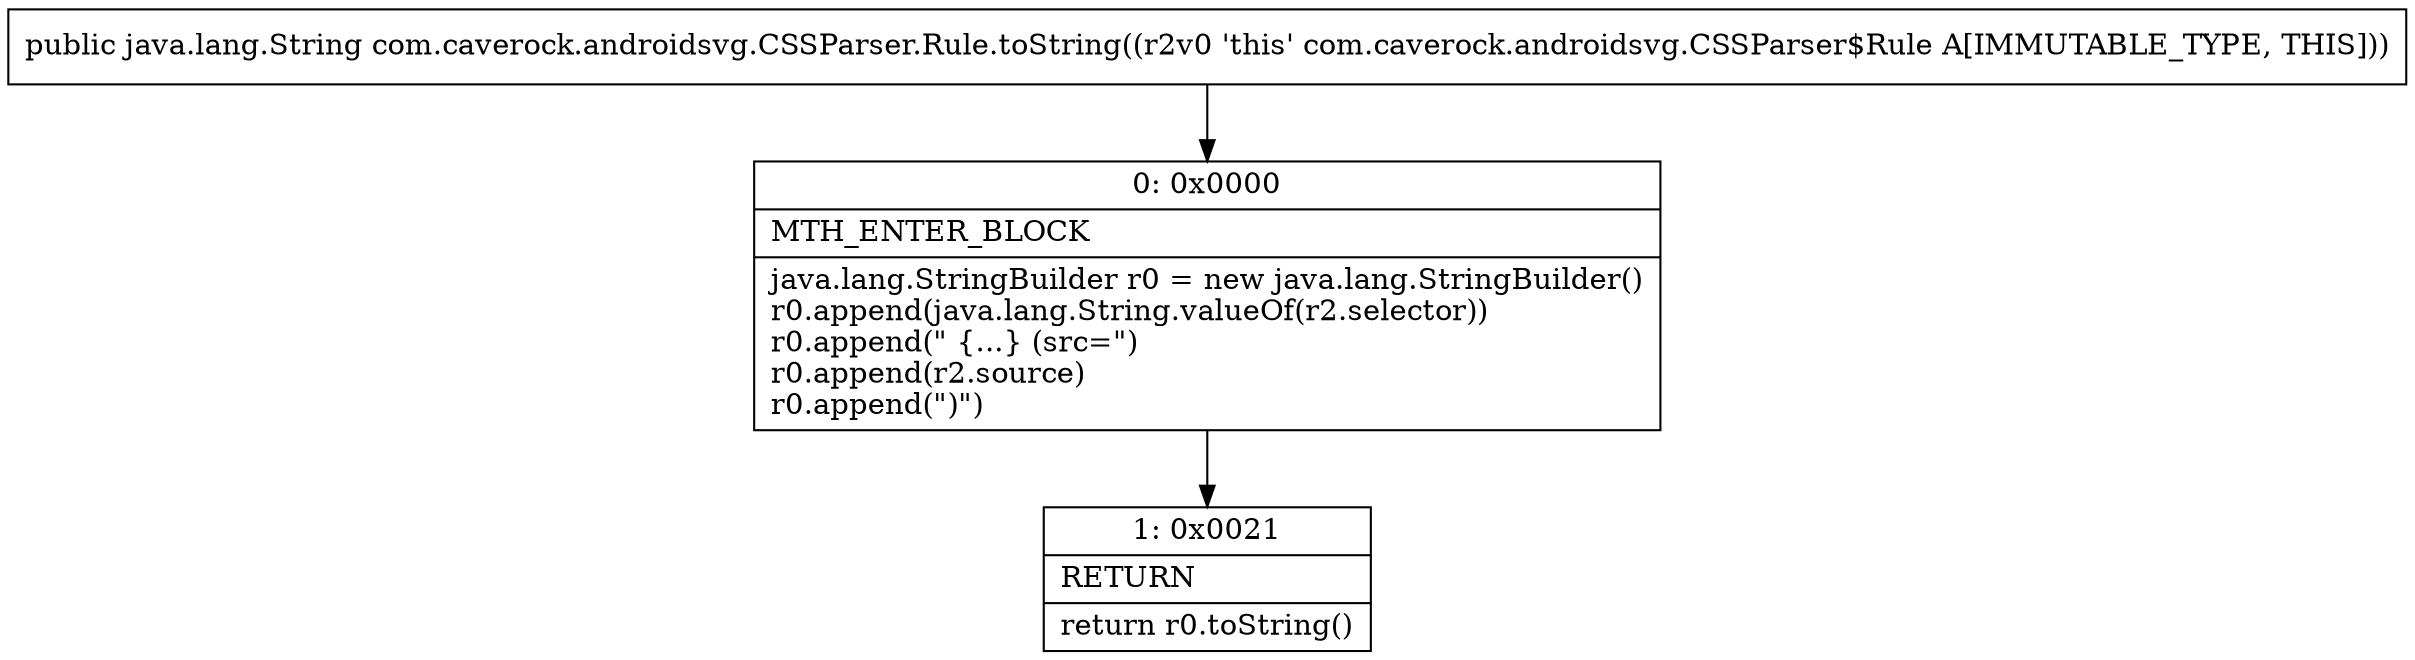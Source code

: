 digraph "CFG forcom.caverock.androidsvg.CSSParser.Rule.toString()Ljava\/lang\/String;" {
Node_0 [shape=record,label="{0\:\ 0x0000|MTH_ENTER_BLOCK\l|java.lang.StringBuilder r0 = new java.lang.StringBuilder()\lr0.append(java.lang.String.valueOf(r2.selector))\lr0.append(\" \{...\} (src=\")\lr0.append(r2.source)\lr0.append(\")\")\l}"];
Node_1 [shape=record,label="{1\:\ 0x0021|RETURN\l|return r0.toString()\l}"];
MethodNode[shape=record,label="{public java.lang.String com.caverock.androidsvg.CSSParser.Rule.toString((r2v0 'this' com.caverock.androidsvg.CSSParser$Rule A[IMMUTABLE_TYPE, THIS])) }"];
MethodNode -> Node_0;
Node_0 -> Node_1;
}

